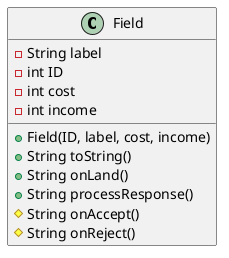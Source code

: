 @startuml
Field : + Field(ID, label, cost, income)
Field : - String label
Field : - int ID
Field : - int cost
Field : - int income
Field : + String toString()
Field : + String onLand()
Field : + String processResponse()
Field : # String onAccept()
Field : # String onReject()
@enduml